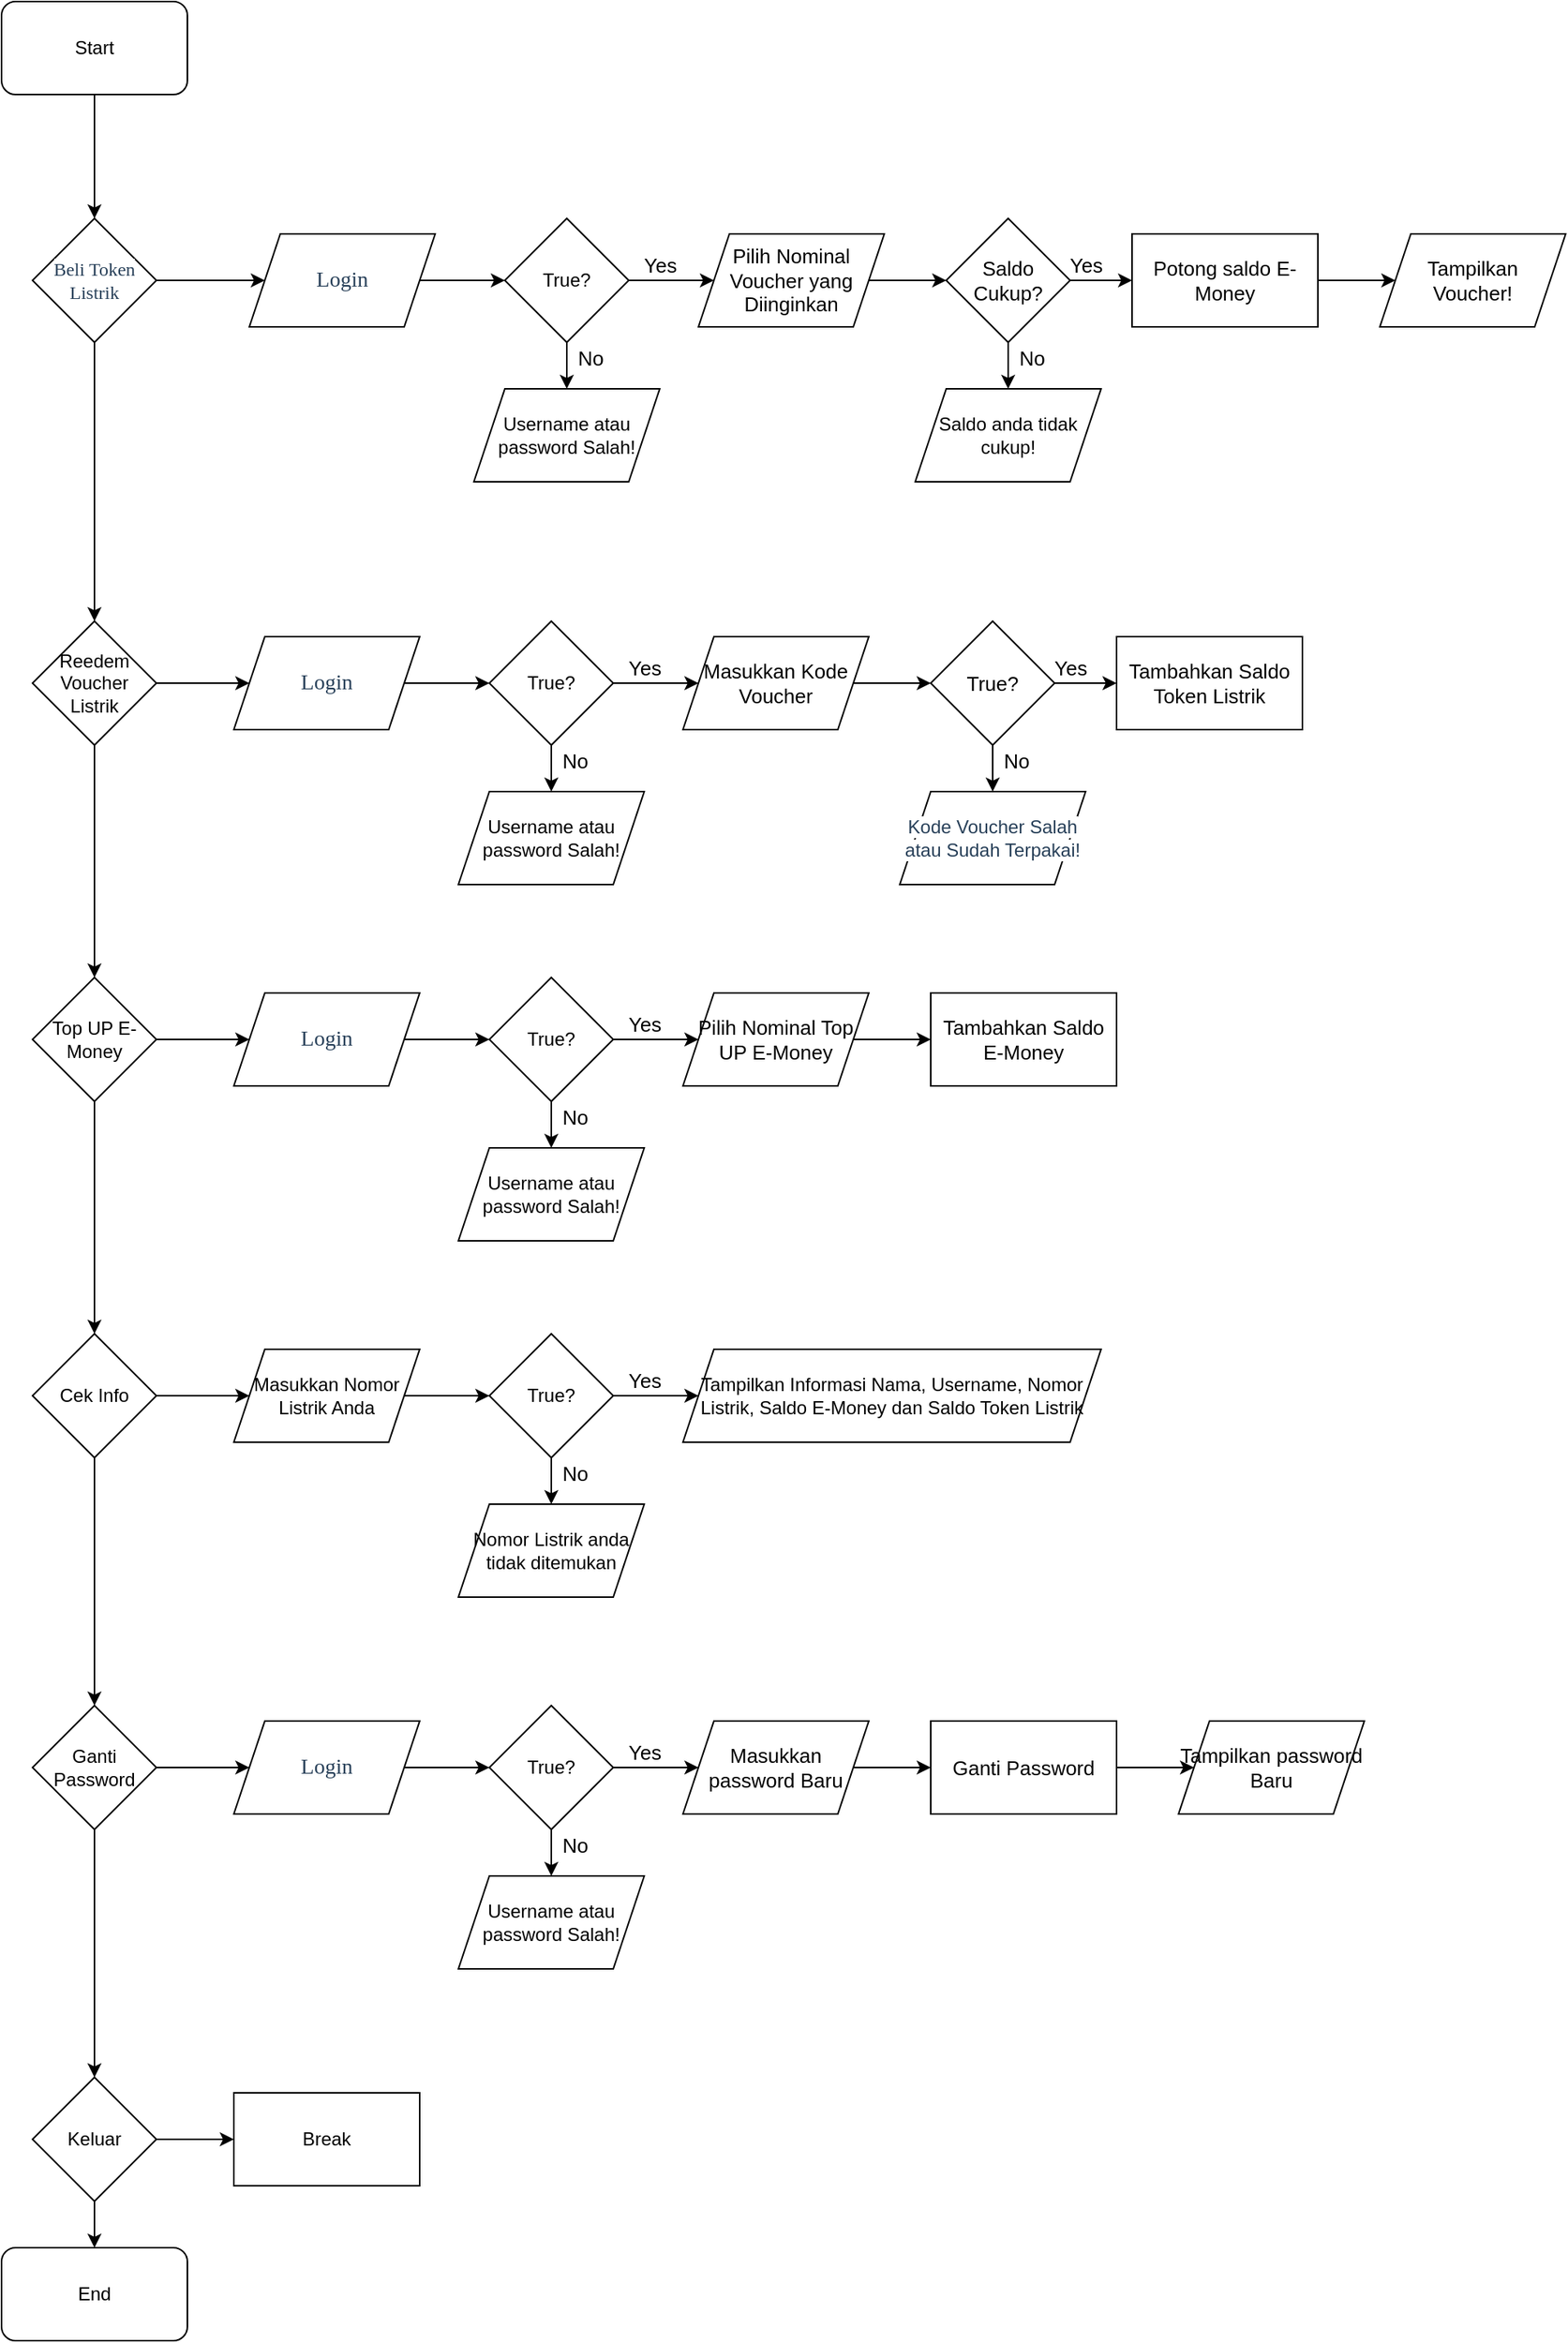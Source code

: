 <mxfile version="14.7.6" type="github">
  <diagram id="2tL_jFU870ZTz7j6tTI3" name="Page-1">
    <mxGraphModel dx="460" dy="752" grid="1" gridSize="10" guides="1" tooltips="1" connect="1" arrows="1" fold="1" page="1" pageScale="1" pageWidth="850" pageHeight="1100" math="0" shadow="0">
      <root>
        <mxCell id="0" />
        <mxCell id="1" parent="0" />
        <mxCell id="Fx5QGmyYZxP-AgytC3sB-5" style="edgeStyle=orthogonalEdgeStyle;rounded=0;orthogonalLoop=1;jettySize=auto;html=1;entryX=0.5;entryY=0;entryDx=0;entryDy=0;fontSize=12;" parent="1" source="Fx5QGmyYZxP-AgytC3sB-2" target="Fx5QGmyYZxP-AgytC3sB-3" edge="1">
          <mxGeometry relative="1" as="geometry" />
        </mxCell>
        <mxCell id="Fx5QGmyYZxP-AgytC3sB-2" value="Start" style="rounded=1;whiteSpace=wrap;html=1;" parent="1" vertex="1">
          <mxGeometry x="60" y="40" width="120" height="60" as="geometry" />
        </mxCell>
        <mxCell id="Fx5QGmyYZxP-AgytC3sB-6" style="edgeStyle=orthogonalEdgeStyle;rounded=0;orthogonalLoop=1;jettySize=auto;html=1;entryX=0;entryY=0.5;entryDx=0;entryDy=0;fontSize=12;" parent="1" source="Fx5QGmyYZxP-AgytC3sB-3" target="Fx5QGmyYZxP-AgytC3sB-4" edge="1">
          <mxGeometry relative="1" as="geometry" />
        </mxCell>
        <mxCell id="Fx5QGmyYZxP-AgytC3sB-26" style="edgeStyle=orthogonalEdgeStyle;rounded=0;orthogonalLoop=1;jettySize=auto;html=1;entryX=0.5;entryY=0;entryDx=0;entryDy=0;fontSize=13;" parent="1" source="Fx5QGmyYZxP-AgytC3sB-3" target="Fx5QGmyYZxP-AgytC3sB-25" edge="1">
          <mxGeometry relative="1" as="geometry" />
        </mxCell>
        <mxCell id="Fx5QGmyYZxP-AgytC3sB-3" value="&#xa;&#xa;&lt;span style=&quot;color: rgb(40, 64, 89); font-family: &amp;quot;cerebri sans&amp;quot;; font-size: 12px; font-style: normal; font-weight: 400; letter-spacing: normal; text-align: center; text-indent: 0px; text-transform: none; word-spacing: 0px; background-color: rgb(255, 255, 255); display: inline; float: none;&quot;&gt;Beli Token Listrik&lt;/span&gt;&#xa;&#xa;" style="rhombus;whiteSpace=wrap;html=1;fontSize=12;" parent="1" vertex="1">
          <mxGeometry x="80" y="180" width="80" height="80" as="geometry" />
        </mxCell>
        <mxCell id="Fx5QGmyYZxP-AgytC3sB-8" style="edgeStyle=orthogonalEdgeStyle;rounded=0;orthogonalLoop=1;jettySize=auto;html=1;entryX=0;entryY=0.5;entryDx=0;entryDy=0;fontSize=12;" parent="1" source="Fx5QGmyYZxP-AgytC3sB-4" target="Fx5QGmyYZxP-AgytC3sB-7" edge="1">
          <mxGeometry relative="1" as="geometry" />
        </mxCell>
        <mxCell id="Fx5QGmyYZxP-AgytC3sB-4" value="&#xa;&#xa;&lt;span style=&quot;color: rgb(40, 64, 89); font-family: &amp;quot;cerebri sans&amp;quot;; font-size: 14px; font-style: normal; font-weight: 400; letter-spacing: normal; text-align: center; text-indent: 0px; text-transform: none; word-spacing: 0px; background-color: rgb(255, 255, 255); display: inline; float: none;&quot;&gt;Login&lt;/span&gt;&#xa;&#xa;" style="shape=parallelogram;perimeter=parallelogramPerimeter;whiteSpace=wrap;html=1;fixedSize=1;fontSize=12;" parent="1" vertex="1">
          <mxGeometry x="220" y="190" width="120" height="60" as="geometry" />
        </mxCell>
        <mxCell id="Fx5QGmyYZxP-AgytC3sB-11" style="edgeStyle=orthogonalEdgeStyle;rounded=0;orthogonalLoop=1;jettySize=auto;html=1;entryX=0;entryY=0.5;entryDx=0;entryDy=0;fontSize=12;" parent="1" source="Fx5QGmyYZxP-AgytC3sB-7" target="Fx5QGmyYZxP-AgytC3sB-10" edge="1">
          <mxGeometry relative="1" as="geometry" />
        </mxCell>
        <mxCell id="Fx5QGmyYZxP-AgytC3sB-12" style="edgeStyle=orthogonalEdgeStyle;rounded=0;orthogonalLoop=1;jettySize=auto;html=1;entryX=0.5;entryY=0;entryDx=0;entryDy=0;fontSize=12;" parent="1" source="Fx5QGmyYZxP-AgytC3sB-7" target="Fx5QGmyYZxP-AgytC3sB-9" edge="1">
          <mxGeometry relative="1" as="geometry" />
        </mxCell>
        <mxCell id="Fx5QGmyYZxP-AgytC3sB-7" value="True?" style="rhombus;whiteSpace=wrap;html=1;fontSize=12;" parent="1" vertex="1">
          <mxGeometry x="385" y="180" width="80" height="80" as="geometry" />
        </mxCell>
        <mxCell id="Fx5QGmyYZxP-AgytC3sB-9" value="Username atau password Salah!" style="shape=parallelogram;perimeter=parallelogramPerimeter;whiteSpace=wrap;html=1;fixedSize=1;fontSize=12;" parent="1" vertex="1">
          <mxGeometry x="365" y="290" width="120" height="60" as="geometry" />
        </mxCell>
        <mxCell id="Fx5QGmyYZxP-AgytC3sB-16" style="edgeStyle=orthogonalEdgeStyle;rounded=0;orthogonalLoop=1;jettySize=auto;html=1;entryX=0;entryY=0.5;entryDx=0;entryDy=0;fontSize=13;" parent="1" source="Fx5QGmyYZxP-AgytC3sB-10" target="Fx5QGmyYZxP-AgytC3sB-15" edge="1">
          <mxGeometry relative="1" as="geometry" />
        </mxCell>
        <mxCell id="Fx5QGmyYZxP-AgytC3sB-10" value="Pilih Nominal Voucher yang Diinginkan" style="shape=parallelogram;perimeter=parallelogramPerimeter;whiteSpace=wrap;html=1;fixedSize=1;fontSize=13;" parent="1" vertex="1">
          <mxGeometry x="510" y="190" width="120" height="60" as="geometry" />
        </mxCell>
        <mxCell id="Fx5QGmyYZxP-AgytC3sB-13" value="Yes&lt;br&gt;" style="text;html=1;align=center;verticalAlign=middle;resizable=0;points=[];autosize=1;strokeColor=none;fontSize=13;" parent="1" vertex="1">
          <mxGeometry x="465" y="200" width="40" height="20" as="geometry" />
        </mxCell>
        <mxCell id="Fx5QGmyYZxP-AgytC3sB-14" value="No" style="text;html=1;align=center;verticalAlign=middle;resizable=0;points=[];autosize=1;strokeColor=none;fontSize=13;" parent="1" vertex="1">
          <mxGeometry x="425" y="260" width="30" height="20" as="geometry" />
        </mxCell>
        <mxCell id="Fx5QGmyYZxP-AgytC3sB-18" style="edgeStyle=orthogonalEdgeStyle;rounded=0;orthogonalLoop=1;jettySize=auto;html=1;entryX=0.5;entryY=0;entryDx=0;entryDy=0;fontSize=13;" parent="1" source="Fx5QGmyYZxP-AgytC3sB-15" target="Fx5QGmyYZxP-AgytC3sB-17" edge="1">
          <mxGeometry relative="1" as="geometry" />
        </mxCell>
        <mxCell id="Fx5QGmyYZxP-AgytC3sB-20" style="edgeStyle=orthogonalEdgeStyle;rounded=0;orthogonalLoop=1;jettySize=auto;html=1;entryX=0;entryY=0.5;entryDx=0;entryDy=0;fontSize=13;" parent="1" source="Fx5QGmyYZxP-AgytC3sB-15" target="Fx5QGmyYZxP-AgytC3sB-19" edge="1">
          <mxGeometry relative="1" as="geometry" />
        </mxCell>
        <mxCell id="Fx5QGmyYZxP-AgytC3sB-15" value="Saldo Cukup?" style="rhombus;whiteSpace=wrap;html=1;fontSize=13;" parent="1" vertex="1">
          <mxGeometry x="670" y="180" width="80" height="80" as="geometry" />
        </mxCell>
        <mxCell id="Fx5QGmyYZxP-AgytC3sB-17" value="Saldo anda tidak cukup!" style="shape=parallelogram;perimeter=parallelogramPerimeter;whiteSpace=wrap;html=1;fixedSize=1;fontSize=12;" parent="1" vertex="1">
          <mxGeometry x="650" y="290" width="120" height="60" as="geometry" />
        </mxCell>
        <mxCell id="Fx5QGmyYZxP-AgytC3sB-22" style="edgeStyle=orthogonalEdgeStyle;rounded=0;orthogonalLoop=1;jettySize=auto;html=1;fontSize=13;" parent="1" source="Fx5QGmyYZxP-AgytC3sB-19" target="Fx5QGmyYZxP-AgytC3sB-21" edge="1">
          <mxGeometry relative="1" as="geometry" />
        </mxCell>
        <mxCell id="Fx5QGmyYZxP-AgytC3sB-19" value="Potong saldo E-Money" style="rounded=0;whiteSpace=wrap;html=1;fontSize=13;" parent="1" vertex="1">
          <mxGeometry x="790" y="190" width="120" height="60" as="geometry" />
        </mxCell>
        <mxCell id="Fx5QGmyYZxP-AgytC3sB-21" value="Tampilkan&lt;br&gt;Voucher!" style="shape=parallelogram;perimeter=parallelogramPerimeter;whiteSpace=wrap;html=1;fixedSize=1;fontSize=13;" parent="1" vertex="1">
          <mxGeometry x="950" y="190" width="120" height="60" as="geometry" />
        </mxCell>
        <mxCell id="Fx5QGmyYZxP-AgytC3sB-23" value="No" style="text;html=1;align=center;verticalAlign=middle;resizable=0;points=[];autosize=1;strokeColor=none;fontSize=13;" parent="1" vertex="1">
          <mxGeometry x="710" y="260" width="30" height="20" as="geometry" />
        </mxCell>
        <mxCell id="Fx5QGmyYZxP-AgytC3sB-24" value="Yes&lt;br&gt;" style="text;html=1;align=center;verticalAlign=middle;resizable=0;points=[];autosize=1;strokeColor=none;fontSize=13;" parent="1" vertex="1">
          <mxGeometry x="740" y="200" width="40" height="20" as="geometry" />
        </mxCell>
        <mxCell id="Fx5QGmyYZxP-AgytC3sB-44" style="edgeStyle=orthogonalEdgeStyle;rounded=0;orthogonalLoop=1;jettySize=auto;html=1;entryX=0;entryY=0.5;entryDx=0;entryDy=0;fontSize=12;" parent="1" source="Fx5QGmyYZxP-AgytC3sB-25" target="Fx5QGmyYZxP-AgytC3sB-28" edge="1">
          <mxGeometry relative="1" as="geometry" />
        </mxCell>
        <mxCell id="Fx5QGmyYZxP-AgytC3sB-46" style="edgeStyle=orthogonalEdgeStyle;rounded=0;orthogonalLoop=1;jettySize=auto;html=1;fontFamily=Helvetica;fontSize=12;entryX=0.5;entryY=0;entryDx=0;entryDy=0;" parent="1" source="Fx5QGmyYZxP-AgytC3sB-25" target="Fx5QGmyYZxP-AgytC3sB-45" edge="1">
          <mxGeometry relative="1" as="geometry" />
        </mxCell>
        <mxCell id="Fx5QGmyYZxP-AgytC3sB-25" value="Reedem Voucher Listrik" style="rhombus;whiteSpace=wrap;html=1;fontSize=12;" parent="1" vertex="1">
          <mxGeometry x="80" y="440" width="80" height="80" as="geometry" />
        </mxCell>
        <mxCell id="Fx5QGmyYZxP-AgytC3sB-27" style="edgeStyle=orthogonalEdgeStyle;rounded=0;orthogonalLoop=1;jettySize=auto;html=1;entryX=0;entryY=0.5;entryDx=0;entryDy=0;fontSize=12;" parent="1" source="Fx5QGmyYZxP-AgytC3sB-28" target="Fx5QGmyYZxP-AgytC3sB-31" edge="1">
          <mxGeometry relative="1" as="geometry" />
        </mxCell>
        <mxCell id="Fx5QGmyYZxP-AgytC3sB-28" value="&#xa;&#xa;&lt;span style=&quot;color: rgb(40, 64, 89); font-family: &amp;quot;cerebri sans&amp;quot;; font-size: 14px; font-style: normal; font-weight: 400; letter-spacing: normal; text-align: center; text-indent: 0px; text-transform: none; word-spacing: 0px; background-color: rgb(255, 255, 255); display: inline; float: none;&quot;&gt;Login&lt;/span&gt;&#xa;&#xa;" style="shape=parallelogram;perimeter=parallelogramPerimeter;whiteSpace=wrap;html=1;fixedSize=1;fontSize=12;" parent="1" vertex="1">
          <mxGeometry x="210" y="450" width="120" height="60" as="geometry" />
        </mxCell>
        <mxCell id="Fx5QGmyYZxP-AgytC3sB-29" style="edgeStyle=orthogonalEdgeStyle;rounded=0;orthogonalLoop=1;jettySize=auto;html=1;entryX=0;entryY=0.5;entryDx=0;entryDy=0;fontSize=12;" parent="1" source="Fx5QGmyYZxP-AgytC3sB-31" target="Fx5QGmyYZxP-AgytC3sB-34" edge="1">
          <mxGeometry relative="1" as="geometry" />
        </mxCell>
        <mxCell id="Fx5QGmyYZxP-AgytC3sB-30" style="edgeStyle=orthogonalEdgeStyle;rounded=0;orthogonalLoop=1;jettySize=auto;html=1;entryX=0.5;entryY=0;entryDx=0;entryDy=0;fontSize=12;" parent="1" source="Fx5QGmyYZxP-AgytC3sB-31" target="Fx5QGmyYZxP-AgytC3sB-32" edge="1">
          <mxGeometry relative="1" as="geometry" />
        </mxCell>
        <mxCell id="Fx5QGmyYZxP-AgytC3sB-31" value="True?" style="rhombus;whiteSpace=wrap;html=1;fontSize=12;" parent="1" vertex="1">
          <mxGeometry x="375" y="440" width="80" height="80" as="geometry" />
        </mxCell>
        <mxCell id="Fx5QGmyYZxP-AgytC3sB-32" value="Username atau password Salah!" style="shape=parallelogram;perimeter=parallelogramPerimeter;whiteSpace=wrap;html=1;fixedSize=1;fontSize=12;" parent="1" vertex="1">
          <mxGeometry x="355" y="550" width="120" height="60" as="geometry" />
        </mxCell>
        <mxCell id="Fx5QGmyYZxP-AgytC3sB-33" style="edgeStyle=orthogonalEdgeStyle;rounded=0;orthogonalLoop=1;jettySize=auto;html=1;entryX=0;entryY=0.5;entryDx=0;entryDy=0;fontSize=13;" parent="1" source="Fx5QGmyYZxP-AgytC3sB-34" target="Fx5QGmyYZxP-AgytC3sB-39" edge="1">
          <mxGeometry relative="1" as="geometry" />
        </mxCell>
        <mxCell id="Fx5QGmyYZxP-AgytC3sB-34" value="Masukkan Kode Voucher" style="shape=parallelogram;perimeter=parallelogramPerimeter;whiteSpace=wrap;html=1;fixedSize=1;fontSize=13;" parent="1" vertex="1">
          <mxGeometry x="500" y="450" width="120" height="60" as="geometry" />
        </mxCell>
        <mxCell id="Fx5QGmyYZxP-AgytC3sB-35" value="Yes&lt;br&gt;" style="text;html=1;align=center;verticalAlign=middle;resizable=0;points=[];autosize=1;strokeColor=none;fontSize=13;" parent="1" vertex="1">
          <mxGeometry x="455" y="460" width="40" height="20" as="geometry" />
        </mxCell>
        <mxCell id="Fx5QGmyYZxP-AgytC3sB-36" value="No" style="text;html=1;align=center;verticalAlign=middle;resizable=0;points=[];autosize=1;strokeColor=none;fontSize=13;" parent="1" vertex="1">
          <mxGeometry x="415" y="520" width="30" height="20" as="geometry" />
        </mxCell>
        <mxCell id="Fx5QGmyYZxP-AgytC3sB-37" style="edgeStyle=orthogonalEdgeStyle;rounded=0;orthogonalLoop=1;jettySize=auto;html=1;entryX=0.5;entryY=0;entryDx=0;entryDy=0;fontSize=13;" parent="1" source="Fx5QGmyYZxP-AgytC3sB-39" target="Fx5QGmyYZxP-AgytC3sB-40" edge="1">
          <mxGeometry relative="1" as="geometry" />
        </mxCell>
        <mxCell id="Fx5QGmyYZxP-AgytC3sB-38" style="edgeStyle=orthogonalEdgeStyle;rounded=0;orthogonalLoop=1;jettySize=auto;html=1;entryX=0;entryY=0.5;entryDx=0;entryDy=0;fontSize=13;" parent="1" source="Fx5QGmyYZxP-AgytC3sB-39" target="Fx5QGmyYZxP-AgytC3sB-41" edge="1">
          <mxGeometry relative="1" as="geometry" />
        </mxCell>
        <mxCell id="Fx5QGmyYZxP-AgytC3sB-39" value="True?" style="rhombus;whiteSpace=wrap;html=1;fontSize=13;" parent="1" vertex="1">
          <mxGeometry x="660" y="440" width="80" height="80" as="geometry" />
        </mxCell>
        <mxCell id="Fx5QGmyYZxP-AgytC3sB-40" value="&lt;font style=&quot;font-size: 12px&quot;&gt;&lt;span style=&quot;color: rgb(40, 64, 89); background-color: rgb(255, 255, 255);&quot;&gt;Kode Voucher Salah&lt;/span&gt;&lt;br style=&quot;box-sizing: border-box; color: rgb(40, 64, 89); background-color: rgb(255, 255, 255);&quot;&gt;&lt;span style=&quot;color: rgb(40, 64, 89); background-color: rgb(255, 255, 255);&quot;&gt;atau Sudah Terpakai!&lt;/span&gt;&lt;/font&gt;" style="shape=parallelogram;perimeter=parallelogramPerimeter;whiteSpace=wrap;html=1;fixedSize=1;fontSize=12;fontFamily=Helvetica;" parent="1" vertex="1">
          <mxGeometry x="640" y="550" width="120" height="60" as="geometry" />
        </mxCell>
        <mxCell id="Fx5QGmyYZxP-AgytC3sB-41" value="Tambahkan Saldo Token Listrik" style="rounded=0;whiteSpace=wrap;html=1;fontSize=13;" parent="1" vertex="1">
          <mxGeometry x="780" y="450" width="120" height="60" as="geometry" />
        </mxCell>
        <mxCell id="Fx5QGmyYZxP-AgytC3sB-42" value="No" style="text;html=1;align=center;verticalAlign=middle;resizable=0;points=[];autosize=1;strokeColor=none;fontSize=13;" parent="1" vertex="1">
          <mxGeometry x="700" y="520" width="30" height="20" as="geometry" />
        </mxCell>
        <mxCell id="Fx5QGmyYZxP-AgytC3sB-43" value="Yes&lt;br&gt;" style="text;html=1;align=center;verticalAlign=middle;resizable=0;points=[];autosize=1;strokeColor=none;fontSize=13;" parent="1" vertex="1">
          <mxGeometry x="730" y="460" width="40" height="20" as="geometry" />
        </mxCell>
        <mxCell id="Fx5QGmyYZxP-AgytC3sB-56" style="edgeStyle=orthogonalEdgeStyle;rounded=0;orthogonalLoop=1;jettySize=auto;html=1;entryX=0;entryY=0.5;entryDx=0;entryDy=0;fontFamily=Helvetica;fontSize=12;" parent="1" source="Fx5QGmyYZxP-AgytC3sB-45" target="Fx5QGmyYZxP-AgytC3sB-48" edge="1">
          <mxGeometry relative="1" as="geometry" />
        </mxCell>
        <mxCell id="BiDwqbuCxnY5TvlT73jI-13" style="edgeStyle=orthogonalEdgeStyle;rounded=0;orthogonalLoop=1;jettySize=auto;html=1;entryX=0.5;entryY=0;entryDx=0;entryDy=0;fontFamily=Helvetica;fontSize=12;" edge="1" parent="1" source="Fx5QGmyYZxP-AgytC3sB-45" target="BiDwqbuCxnY5TvlT73jI-1">
          <mxGeometry relative="1" as="geometry" />
        </mxCell>
        <mxCell id="Fx5QGmyYZxP-AgytC3sB-45" value="Top UP E-Money" style="rhombus;whiteSpace=wrap;html=1;fontSize=12;" parent="1" vertex="1">
          <mxGeometry x="80" y="670" width="80" height="80" as="geometry" />
        </mxCell>
        <mxCell id="Fx5QGmyYZxP-AgytC3sB-47" style="edgeStyle=orthogonalEdgeStyle;rounded=0;orthogonalLoop=1;jettySize=auto;html=1;entryX=0;entryY=0.5;entryDx=0;entryDy=0;fontSize=12;" parent="1" source="Fx5QGmyYZxP-AgytC3sB-48" target="Fx5QGmyYZxP-AgytC3sB-51" edge="1">
          <mxGeometry relative="1" as="geometry" />
        </mxCell>
        <mxCell id="Fx5QGmyYZxP-AgytC3sB-48" value="&#xa;&#xa;&lt;span style=&quot;color: rgb(40, 64, 89); font-family: &amp;quot;cerebri sans&amp;quot;; font-size: 14px; font-style: normal; font-weight: 400; letter-spacing: normal; text-align: center; text-indent: 0px; text-transform: none; word-spacing: 0px; background-color: rgb(255, 255, 255); display: inline; float: none;&quot;&gt;Login&lt;/span&gt;&#xa;&#xa;" style="shape=parallelogram;perimeter=parallelogramPerimeter;whiteSpace=wrap;html=1;fixedSize=1;fontSize=12;" parent="1" vertex="1">
          <mxGeometry x="210" y="680" width="120" height="60" as="geometry" />
        </mxCell>
        <mxCell id="Fx5QGmyYZxP-AgytC3sB-49" style="edgeStyle=orthogonalEdgeStyle;rounded=0;orthogonalLoop=1;jettySize=auto;html=1;entryX=0;entryY=0.5;entryDx=0;entryDy=0;fontSize=12;" parent="1" source="Fx5QGmyYZxP-AgytC3sB-51" target="Fx5QGmyYZxP-AgytC3sB-53" edge="1">
          <mxGeometry relative="1" as="geometry" />
        </mxCell>
        <mxCell id="Fx5QGmyYZxP-AgytC3sB-50" style="edgeStyle=orthogonalEdgeStyle;rounded=0;orthogonalLoop=1;jettySize=auto;html=1;entryX=0.5;entryY=0;entryDx=0;entryDy=0;fontSize=12;" parent="1" source="Fx5QGmyYZxP-AgytC3sB-51" target="Fx5QGmyYZxP-AgytC3sB-52" edge="1">
          <mxGeometry relative="1" as="geometry" />
        </mxCell>
        <mxCell id="Fx5QGmyYZxP-AgytC3sB-51" value="True?" style="rhombus;whiteSpace=wrap;html=1;fontSize=12;" parent="1" vertex="1">
          <mxGeometry x="375" y="670" width="80" height="80" as="geometry" />
        </mxCell>
        <mxCell id="Fx5QGmyYZxP-AgytC3sB-52" value="Username atau password Salah!" style="shape=parallelogram;perimeter=parallelogramPerimeter;whiteSpace=wrap;html=1;fixedSize=1;fontSize=12;" parent="1" vertex="1">
          <mxGeometry x="355" y="780" width="120" height="60" as="geometry" />
        </mxCell>
        <mxCell id="Fx5QGmyYZxP-AgytC3sB-58" style="edgeStyle=orthogonalEdgeStyle;rounded=0;orthogonalLoop=1;jettySize=auto;html=1;entryX=0;entryY=0.5;entryDx=0;entryDy=0;fontFamily=Helvetica;fontSize=12;" parent="1" source="Fx5QGmyYZxP-AgytC3sB-53" target="Fx5QGmyYZxP-AgytC3sB-57" edge="1">
          <mxGeometry relative="1" as="geometry" />
        </mxCell>
        <mxCell id="Fx5QGmyYZxP-AgytC3sB-53" value="Pilih Nominal Top UP E-Money" style="shape=parallelogram;perimeter=parallelogramPerimeter;whiteSpace=wrap;html=1;fixedSize=1;fontSize=13;" parent="1" vertex="1">
          <mxGeometry x="500" y="680" width="120" height="60" as="geometry" />
        </mxCell>
        <mxCell id="Fx5QGmyYZxP-AgytC3sB-54" value="Yes&lt;br&gt;" style="text;html=1;align=center;verticalAlign=middle;resizable=0;points=[];autosize=1;strokeColor=none;fontSize=13;" parent="1" vertex="1">
          <mxGeometry x="455" y="690" width="40" height="20" as="geometry" />
        </mxCell>
        <mxCell id="Fx5QGmyYZxP-AgytC3sB-55" value="No" style="text;html=1;align=center;verticalAlign=middle;resizable=0;points=[];autosize=1;strokeColor=none;fontSize=13;" parent="1" vertex="1">
          <mxGeometry x="415" y="750" width="30" height="20" as="geometry" />
        </mxCell>
        <mxCell id="Fx5QGmyYZxP-AgytC3sB-57" value="Tambahkan Saldo E-Money" style="rounded=0;whiteSpace=wrap;html=1;fontSize=13;" parent="1" vertex="1">
          <mxGeometry x="660" y="680" width="120" height="60" as="geometry" />
        </mxCell>
        <mxCell id="BiDwqbuCxnY5TvlT73jI-12" style="edgeStyle=orthogonalEdgeStyle;rounded=0;orthogonalLoop=1;jettySize=auto;html=1;entryX=0;entryY=0.5;entryDx=0;entryDy=0;fontFamily=Helvetica;fontSize=12;" edge="1" parent="1" source="BiDwqbuCxnY5TvlT73jI-1" target="BiDwqbuCxnY5TvlT73jI-4">
          <mxGeometry relative="1" as="geometry" />
        </mxCell>
        <mxCell id="BiDwqbuCxnY5TvlT73jI-36" style="edgeStyle=orthogonalEdgeStyle;rounded=0;orthogonalLoop=1;jettySize=auto;html=1;entryX=0.5;entryY=0;entryDx=0;entryDy=0;fontFamily=Helvetica;fontSize=12;" edge="1" parent="1" source="BiDwqbuCxnY5TvlT73jI-1" target="BiDwqbuCxnY5TvlT73jI-14">
          <mxGeometry relative="1" as="geometry" />
        </mxCell>
        <mxCell id="BiDwqbuCxnY5TvlT73jI-1" value="Cek Info" style="rhombus;whiteSpace=wrap;html=1;fontFamily=Helvetica;fontSize=12;" vertex="1" parent="1">
          <mxGeometry x="80" y="900" width="80" height="80" as="geometry" />
        </mxCell>
        <mxCell id="BiDwqbuCxnY5TvlT73jI-3" style="edgeStyle=orthogonalEdgeStyle;rounded=0;orthogonalLoop=1;jettySize=auto;html=1;entryX=0;entryY=0.5;entryDx=0;entryDy=0;fontSize=12;" edge="1" parent="1" source="BiDwqbuCxnY5TvlT73jI-4" target="BiDwqbuCxnY5TvlT73jI-7">
          <mxGeometry relative="1" as="geometry" />
        </mxCell>
        <mxCell id="BiDwqbuCxnY5TvlT73jI-4" value="Masukkan Nomor Listrik Anda" style="shape=parallelogram;perimeter=parallelogramPerimeter;whiteSpace=wrap;html=1;fixedSize=1;fontSize=12;" vertex="1" parent="1">
          <mxGeometry x="210" y="910" width="120" height="60" as="geometry" />
        </mxCell>
        <mxCell id="BiDwqbuCxnY5TvlT73jI-5" style="edgeStyle=orthogonalEdgeStyle;rounded=0;orthogonalLoop=1;jettySize=auto;html=1;entryX=0;entryY=0.5;entryDx=0;entryDy=0;fontSize=12;" edge="1" parent="1" source="BiDwqbuCxnY5TvlT73jI-7" target="BiDwqbuCxnY5TvlT73jI-9">
          <mxGeometry relative="1" as="geometry" />
        </mxCell>
        <mxCell id="BiDwqbuCxnY5TvlT73jI-6" style="edgeStyle=orthogonalEdgeStyle;rounded=0;orthogonalLoop=1;jettySize=auto;html=1;entryX=0.5;entryY=0;entryDx=0;entryDy=0;fontSize=12;" edge="1" parent="1" source="BiDwqbuCxnY5TvlT73jI-7" target="BiDwqbuCxnY5TvlT73jI-8">
          <mxGeometry relative="1" as="geometry" />
        </mxCell>
        <mxCell id="BiDwqbuCxnY5TvlT73jI-7" value="True?" style="rhombus;whiteSpace=wrap;html=1;fontSize=12;" vertex="1" parent="1">
          <mxGeometry x="375" y="900" width="80" height="80" as="geometry" />
        </mxCell>
        <mxCell id="BiDwqbuCxnY5TvlT73jI-8" value="Nomor Listrik anda tidak ditemukan" style="shape=parallelogram;perimeter=parallelogramPerimeter;whiteSpace=wrap;html=1;fixedSize=1;fontSize=12;" vertex="1" parent="1">
          <mxGeometry x="355" y="1010" width="120" height="60" as="geometry" />
        </mxCell>
        <mxCell id="BiDwqbuCxnY5TvlT73jI-9" value="Tampilkan Informasi Nama, Username, Nomor Listrik, Saldo E-Money dan Saldo Token Listrik" style="shape=parallelogram;perimeter=parallelogramPerimeter;whiteSpace=wrap;html=1;fixedSize=1;fontSize=12;" vertex="1" parent="1">
          <mxGeometry x="500" y="910" width="270" height="60" as="geometry" />
        </mxCell>
        <mxCell id="BiDwqbuCxnY5TvlT73jI-10" value="Yes&lt;br&gt;" style="text;html=1;align=center;verticalAlign=middle;resizable=0;points=[];autosize=1;strokeColor=none;fontSize=13;" vertex="1" parent="1">
          <mxGeometry x="455" y="920" width="40" height="20" as="geometry" />
        </mxCell>
        <mxCell id="BiDwqbuCxnY5TvlT73jI-11" value="No" style="text;html=1;align=center;verticalAlign=middle;resizable=0;points=[];autosize=1;strokeColor=none;fontSize=13;" vertex="1" parent="1">
          <mxGeometry x="415" y="980" width="30" height="20" as="geometry" />
        </mxCell>
        <mxCell id="BiDwqbuCxnY5TvlT73jI-34" style="edgeStyle=orthogonalEdgeStyle;rounded=0;orthogonalLoop=1;jettySize=auto;html=1;entryX=0;entryY=0.5;entryDx=0;entryDy=0;fontFamily=Helvetica;fontSize=12;" edge="1" parent="1" source="BiDwqbuCxnY5TvlT73jI-14" target="BiDwqbuCxnY5TvlT73jI-16">
          <mxGeometry relative="1" as="geometry" />
        </mxCell>
        <mxCell id="BiDwqbuCxnY5TvlT73jI-38" style="edgeStyle=orthogonalEdgeStyle;rounded=0;orthogonalLoop=1;jettySize=auto;html=1;entryX=0.5;entryY=0;entryDx=0;entryDy=0;fontFamily=Helvetica;fontSize=12;" edge="1" parent="1" source="BiDwqbuCxnY5TvlT73jI-14" target="BiDwqbuCxnY5TvlT73jI-37">
          <mxGeometry relative="1" as="geometry" />
        </mxCell>
        <mxCell id="BiDwqbuCxnY5TvlT73jI-14" value="Ganti Password" style="rhombus;whiteSpace=wrap;html=1;fontFamily=Helvetica;fontSize=12;" vertex="1" parent="1">
          <mxGeometry x="80" y="1140" width="80" height="80" as="geometry" />
        </mxCell>
        <mxCell id="BiDwqbuCxnY5TvlT73jI-15" style="edgeStyle=orthogonalEdgeStyle;rounded=0;orthogonalLoop=1;jettySize=auto;html=1;entryX=0;entryY=0.5;entryDx=0;entryDy=0;fontSize=12;" edge="1" parent="1" source="BiDwqbuCxnY5TvlT73jI-16" target="BiDwqbuCxnY5TvlT73jI-19">
          <mxGeometry relative="1" as="geometry" />
        </mxCell>
        <mxCell id="BiDwqbuCxnY5TvlT73jI-16" value="&#xa;&#xa;&lt;span style=&quot;color: rgb(40, 64, 89); font-family: &amp;quot;cerebri sans&amp;quot;; font-size: 14px; font-style: normal; font-weight: 400; letter-spacing: normal; text-align: center; text-indent: 0px; text-transform: none; word-spacing: 0px; background-color: rgb(255, 255, 255); display: inline; float: none;&quot;&gt;Login&lt;/span&gt;&#xa;&#xa;" style="shape=parallelogram;perimeter=parallelogramPerimeter;whiteSpace=wrap;html=1;fixedSize=1;fontSize=12;" vertex="1" parent="1">
          <mxGeometry x="210" y="1150" width="120" height="60" as="geometry" />
        </mxCell>
        <mxCell id="BiDwqbuCxnY5TvlT73jI-17" style="edgeStyle=orthogonalEdgeStyle;rounded=0;orthogonalLoop=1;jettySize=auto;html=1;entryX=0;entryY=0.5;entryDx=0;entryDy=0;fontSize=12;" edge="1" parent="1" source="BiDwqbuCxnY5TvlT73jI-19" target="BiDwqbuCxnY5TvlT73jI-22">
          <mxGeometry relative="1" as="geometry" />
        </mxCell>
        <mxCell id="BiDwqbuCxnY5TvlT73jI-18" style="edgeStyle=orthogonalEdgeStyle;rounded=0;orthogonalLoop=1;jettySize=auto;html=1;entryX=0.5;entryY=0;entryDx=0;entryDy=0;fontSize=12;" edge="1" parent="1" source="BiDwqbuCxnY5TvlT73jI-19" target="BiDwqbuCxnY5TvlT73jI-20">
          <mxGeometry relative="1" as="geometry" />
        </mxCell>
        <mxCell id="BiDwqbuCxnY5TvlT73jI-19" value="True?" style="rhombus;whiteSpace=wrap;html=1;fontSize=12;" vertex="1" parent="1">
          <mxGeometry x="375" y="1140" width="80" height="80" as="geometry" />
        </mxCell>
        <mxCell id="BiDwqbuCxnY5TvlT73jI-20" value="Username atau password Salah!" style="shape=parallelogram;perimeter=parallelogramPerimeter;whiteSpace=wrap;html=1;fixedSize=1;fontSize=12;" vertex="1" parent="1">
          <mxGeometry x="355" y="1250" width="120" height="60" as="geometry" />
        </mxCell>
        <mxCell id="BiDwqbuCxnY5TvlT73jI-21" style="edgeStyle=orthogonalEdgeStyle;rounded=0;orthogonalLoop=1;jettySize=auto;html=1;entryX=0;entryY=0.5;entryDx=0;entryDy=0;fontSize=13;" edge="1" parent="1" source="BiDwqbuCxnY5TvlT73jI-22" target="BiDwqbuCxnY5TvlT73jI-30">
          <mxGeometry relative="1" as="geometry">
            <mxPoint x="660" y="1180" as="targetPoint" />
          </mxGeometry>
        </mxCell>
        <mxCell id="BiDwqbuCxnY5TvlT73jI-22" value="Masukkan password Baru" style="shape=parallelogram;perimeter=parallelogramPerimeter;whiteSpace=wrap;html=1;fixedSize=1;fontSize=13;" vertex="1" parent="1">
          <mxGeometry x="500" y="1150" width="120" height="60" as="geometry" />
        </mxCell>
        <mxCell id="BiDwqbuCxnY5TvlT73jI-23" value="Yes&lt;br&gt;" style="text;html=1;align=center;verticalAlign=middle;resizable=0;points=[];autosize=1;strokeColor=none;fontSize=13;" vertex="1" parent="1">
          <mxGeometry x="455" y="1160" width="40" height="20" as="geometry" />
        </mxCell>
        <mxCell id="BiDwqbuCxnY5TvlT73jI-24" value="No" style="text;html=1;align=center;verticalAlign=middle;resizable=0;points=[];autosize=1;strokeColor=none;fontSize=13;" vertex="1" parent="1">
          <mxGeometry x="415" y="1220" width="30" height="20" as="geometry" />
        </mxCell>
        <mxCell id="BiDwqbuCxnY5TvlT73jI-29" style="edgeStyle=orthogonalEdgeStyle;rounded=0;orthogonalLoop=1;jettySize=auto;html=1;fontSize=13;" edge="1" parent="1" source="BiDwqbuCxnY5TvlT73jI-30" target="BiDwqbuCxnY5TvlT73jI-31">
          <mxGeometry relative="1" as="geometry" />
        </mxCell>
        <mxCell id="BiDwqbuCxnY5TvlT73jI-30" value="Ganti Password" style="rounded=0;whiteSpace=wrap;html=1;fontSize=13;" vertex="1" parent="1">
          <mxGeometry x="660" y="1150" width="120" height="60" as="geometry" />
        </mxCell>
        <mxCell id="BiDwqbuCxnY5TvlT73jI-31" value="Tampilkan password Baru" style="shape=parallelogram;perimeter=parallelogramPerimeter;whiteSpace=wrap;html=1;fixedSize=1;fontSize=13;" vertex="1" parent="1">
          <mxGeometry x="820" y="1150" width="120" height="60" as="geometry" />
        </mxCell>
        <mxCell id="BiDwqbuCxnY5TvlT73jI-40" style="edgeStyle=orthogonalEdgeStyle;rounded=0;orthogonalLoop=1;jettySize=auto;html=1;fontFamily=Helvetica;fontSize=12;" edge="1" parent="1" source="BiDwqbuCxnY5TvlT73jI-37" target="BiDwqbuCxnY5TvlT73jI-39">
          <mxGeometry relative="1" as="geometry" />
        </mxCell>
        <mxCell id="BiDwqbuCxnY5TvlT73jI-42" style="edgeStyle=orthogonalEdgeStyle;rounded=0;orthogonalLoop=1;jettySize=auto;html=1;entryX=0;entryY=0.5;entryDx=0;entryDy=0;fontFamily=Helvetica;fontSize=12;" edge="1" parent="1" source="BiDwqbuCxnY5TvlT73jI-37" target="BiDwqbuCxnY5TvlT73jI-41">
          <mxGeometry relative="1" as="geometry" />
        </mxCell>
        <mxCell id="BiDwqbuCxnY5TvlT73jI-37" value="Keluar" style="rhombus;whiteSpace=wrap;html=1;fontFamily=Helvetica;fontSize=12;" vertex="1" parent="1">
          <mxGeometry x="80" y="1380" width="80" height="80" as="geometry" />
        </mxCell>
        <mxCell id="BiDwqbuCxnY5TvlT73jI-39" value="End" style="rounded=1;whiteSpace=wrap;html=1;" vertex="1" parent="1">
          <mxGeometry x="60" y="1490" width="120" height="60" as="geometry" />
        </mxCell>
        <mxCell id="BiDwqbuCxnY5TvlT73jI-41" value="Break" style="rounded=0;whiteSpace=wrap;html=1;fontFamily=Helvetica;fontSize=12;" vertex="1" parent="1">
          <mxGeometry x="210" y="1390" width="120" height="60" as="geometry" />
        </mxCell>
      </root>
    </mxGraphModel>
  </diagram>
</mxfile>
